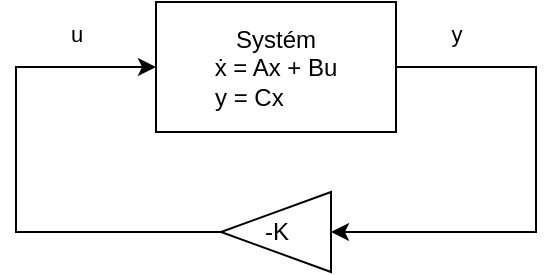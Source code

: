 <mxfile version="20.2.3" type="device"><diagram id="0vtABBlecuMurkdcelyp" name="Page-1"><mxGraphModel dx="745" dy="942" grid="1" gridSize="10" guides="1" tooltips="1" connect="1" arrows="1" fold="1" page="1" pageScale="1" pageWidth="850" pageHeight="1100" math="0" shadow="0"><root><mxCell id="0"/><mxCell id="1" parent="0"/><mxCell id="2rAEzdnfbdEEVwT5SHV3-31" value="y" style="edgeStyle=orthogonalEdgeStyle;rounded=0;orthogonalLoop=1;jettySize=auto;html=1;exitX=1;exitY=0.5;exitDx=0;exitDy=0;entryX=1;entryY=0.5;entryDx=0;entryDy=0;" edge="1" parent="1" source="2rAEzdnfbdEEVwT5SHV3-28" target="2rAEzdnfbdEEVwT5SHV3-61"><mxGeometry x="-0.765" y="18" relative="1" as="geometry"><mxPoint x="383.438" y="242.5" as="targetPoint"/><Array as="points"><mxPoint x="390" y="158"/><mxPoint x="390" y="240"/></Array><mxPoint y="1" as="offset"/></mxGeometry></mxCell><mxCell id="2rAEzdnfbdEEVwT5SHV3-28" value="Systém&lt;br&gt;ẋ = Ax + Bu&lt;br&gt;y = Cx&amp;nbsp; &amp;nbsp; &amp;nbsp; &amp;nbsp;&amp;nbsp;" style="rounded=0;whiteSpace=wrap;html=1;" vertex="1" parent="1"><mxGeometry x="200" y="125" width="120" height="65" as="geometry"/></mxCell><mxCell id="2rAEzdnfbdEEVwT5SHV3-66" value="u" style="edgeStyle=orthogonalEdgeStyle;rounded=0;orthogonalLoop=1;jettySize=auto;html=1;exitX=0;exitY=0.5;exitDx=0;exitDy=0;entryX=0;entryY=0.5;entryDx=0;entryDy=0;" edge="1" parent="1" source="2rAEzdnfbdEEVwT5SHV3-61" target="2rAEzdnfbdEEVwT5SHV3-28"><mxGeometry x="0.686" y="18" relative="1" as="geometry"><Array as="points"><mxPoint x="130" y="240"/><mxPoint x="130" y="158"/></Array><mxPoint y="1" as="offset"/></mxGeometry></mxCell><mxCell id="2rAEzdnfbdEEVwT5SHV3-61" value="-K" style="triangle;whiteSpace=wrap;html=1;flipH=1;" vertex="1" parent="1"><mxGeometry x="232.5" y="220" width="55" height="40" as="geometry"/></mxCell></root></mxGraphModel></diagram></mxfile>